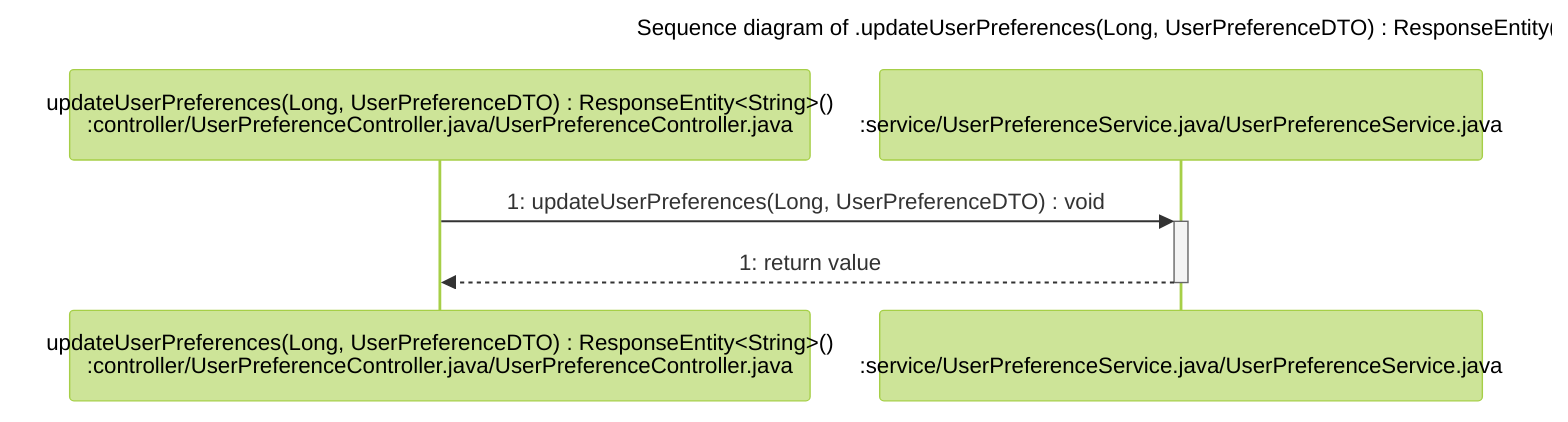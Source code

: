 %%{init: {'theme':'forest'}}%%

sequenceDiagram

    Title Sequence diagram of .updateUserPreferences(Long, UserPreferenceDTO) : ResponseEntity<String>() of /src/main/java/com/springboot/user/controller/UserPreferenceController.java

    participant p1 as updateUserPreferences(Long, UserPreferenceDTO) : ResponseEntity<String>()<br>:controller/UserPreferenceController.java/UserPreferenceController.java
    participant p2 as <br>:service/UserPreferenceService.java/UserPreferenceService.java


	p1 ->>+ p2: 1: updateUserPreferences(Long, UserPreferenceDTO) : void;
	p2 -->>- p1: 1: return value